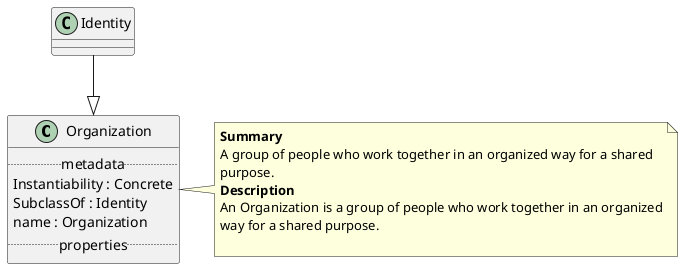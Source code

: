 @startuml
class Organization {
.. metadata ..
    Instantiability : Concrete
    SubclassOf : Identity
    name : Organization
.. properties ..
}
note right of Organization
<b>Summary</b>
A group of people who work together in an organized way for a shared
purpose.
<b>Description</b>
An Organization is a group of people who work together in an organized
way for a shared purpose.

end note
"Identity" --|> "Organization"
@enduml
